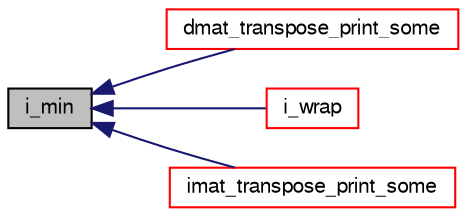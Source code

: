 digraph "i_min"
{
  bgcolor="transparent";
  edge [fontname="FreeSans",fontsize="10",labelfontname="FreeSans",labelfontsize="10"];
  node [fontname="FreeSans",fontsize="10",shape=record];
  rankdir="LR";
  Node324 [label="i_min",height=0.2,width=0.4,color="black", fillcolor="grey75", style="filled", fontcolor="black"];
  Node324 -> Node325 [dir="back",color="midnightblue",fontsize="10",style="solid",fontname="FreeSans"];
  Node325 [label="dmat_transpose_print_some",height=0.2,width=0.4,color="red",URL="$a08249.html#a8287e1ce47b22e5a7dc1e3d950ab6ce2"];
  Node324 -> Node328 [dir="back",color="midnightblue",fontsize="10",style="solid",fontname="FreeSans"];
  Node328 [label="i_wrap",height=0.2,width=0.4,color="red",URL="$a08249.html#ae07a984e2fafd371df7f7f8c83518e71"];
  Node324 -> Node334 [dir="back",color="midnightblue",fontsize="10",style="solid",fontname="FreeSans"];
  Node334 [label="imat_transpose_print_some",height=0.2,width=0.4,color="red",URL="$a08249.html#a63cb70ea9628453f6d4eda3c1bd6ff67"];
}
